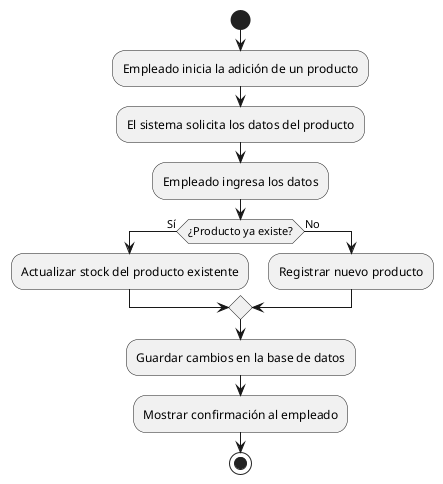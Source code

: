 @startuml
start
:Empleado inicia la adición de un producto;
:El sistema solicita los datos del producto;
:Empleado ingresa los datos;
if (¿Producto ya existe?) then (Sí)
  :Actualizar stock del producto existente;
else (No)
  :Registrar nuevo producto;
endif
:Guardar cambios en la base de datos;
:Mostrar confirmación al empleado;
stop
@enduml
